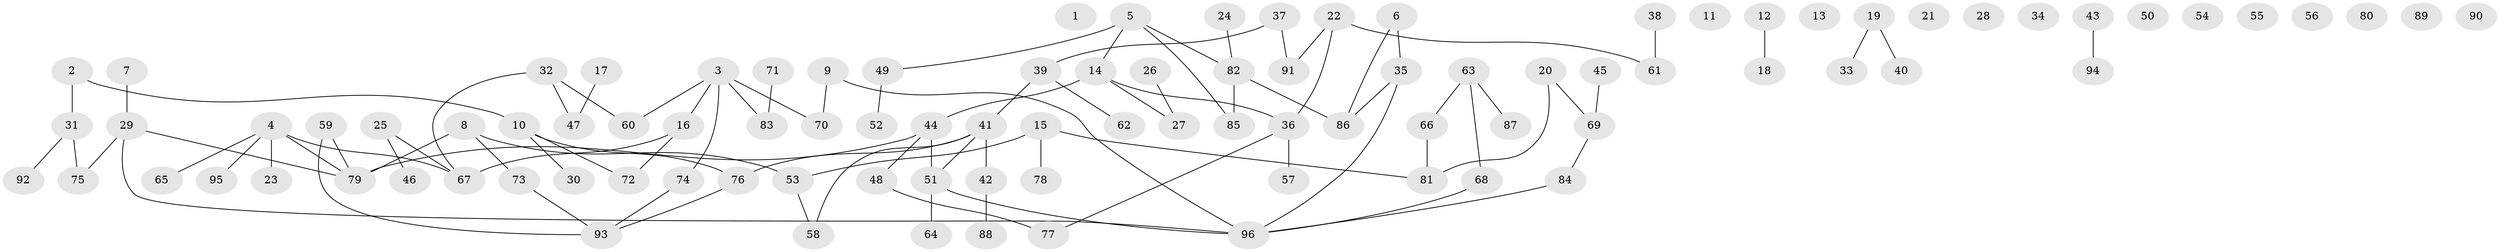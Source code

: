 // Generated by graph-tools (version 1.1) at 2025/33/03/09/25 02:33:57]
// undirected, 96 vertices, 95 edges
graph export_dot {
graph [start="1"]
  node [color=gray90,style=filled];
  1;
  2;
  3;
  4;
  5;
  6;
  7;
  8;
  9;
  10;
  11;
  12;
  13;
  14;
  15;
  16;
  17;
  18;
  19;
  20;
  21;
  22;
  23;
  24;
  25;
  26;
  27;
  28;
  29;
  30;
  31;
  32;
  33;
  34;
  35;
  36;
  37;
  38;
  39;
  40;
  41;
  42;
  43;
  44;
  45;
  46;
  47;
  48;
  49;
  50;
  51;
  52;
  53;
  54;
  55;
  56;
  57;
  58;
  59;
  60;
  61;
  62;
  63;
  64;
  65;
  66;
  67;
  68;
  69;
  70;
  71;
  72;
  73;
  74;
  75;
  76;
  77;
  78;
  79;
  80;
  81;
  82;
  83;
  84;
  85;
  86;
  87;
  88;
  89;
  90;
  91;
  92;
  93;
  94;
  95;
  96;
  2 -- 10;
  2 -- 31;
  3 -- 16;
  3 -- 60;
  3 -- 70;
  3 -- 74;
  3 -- 83;
  4 -- 23;
  4 -- 65;
  4 -- 67;
  4 -- 79;
  4 -- 95;
  5 -- 14;
  5 -- 49;
  5 -- 82;
  5 -- 85;
  6 -- 35;
  6 -- 86;
  7 -- 29;
  8 -- 53;
  8 -- 73;
  8 -- 79;
  9 -- 70;
  9 -- 96;
  10 -- 30;
  10 -- 72;
  10 -- 76;
  12 -- 18;
  14 -- 27;
  14 -- 36;
  14 -- 44;
  15 -- 53;
  15 -- 78;
  15 -- 81;
  16 -- 67;
  16 -- 72;
  17 -- 47;
  19 -- 33;
  19 -- 40;
  20 -- 69;
  20 -- 81;
  22 -- 36;
  22 -- 61;
  22 -- 91;
  24 -- 82;
  25 -- 46;
  25 -- 67;
  26 -- 27;
  29 -- 75;
  29 -- 79;
  29 -- 96;
  31 -- 75;
  31 -- 92;
  32 -- 47;
  32 -- 60;
  32 -- 67;
  35 -- 86;
  35 -- 96;
  36 -- 57;
  36 -- 77;
  37 -- 39;
  37 -- 91;
  38 -- 61;
  39 -- 41;
  39 -- 62;
  41 -- 42;
  41 -- 51;
  41 -- 58;
  41 -- 76;
  42 -- 88;
  43 -- 94;
  44 -- 48;
  44 -- 51;
  44 -- 79;
  45 -- 69;
  48 -- 77;
  49 -- 52;
  51 -- 64;
  51 -- 96;
  53 -- 58;
  59 -- 79;
  59 -- 93;
  63 -- 66;
  63 -- 68;
  63 -- 87;
  66 -- 81;
  68 -- 96;
  69 -- 84;
  71 -- 83;
  73 -- 93;
  74 -- 93;
  76 -- 93;
  82 -- 85;
  82 -- 86;
  84 -- 96;
}
